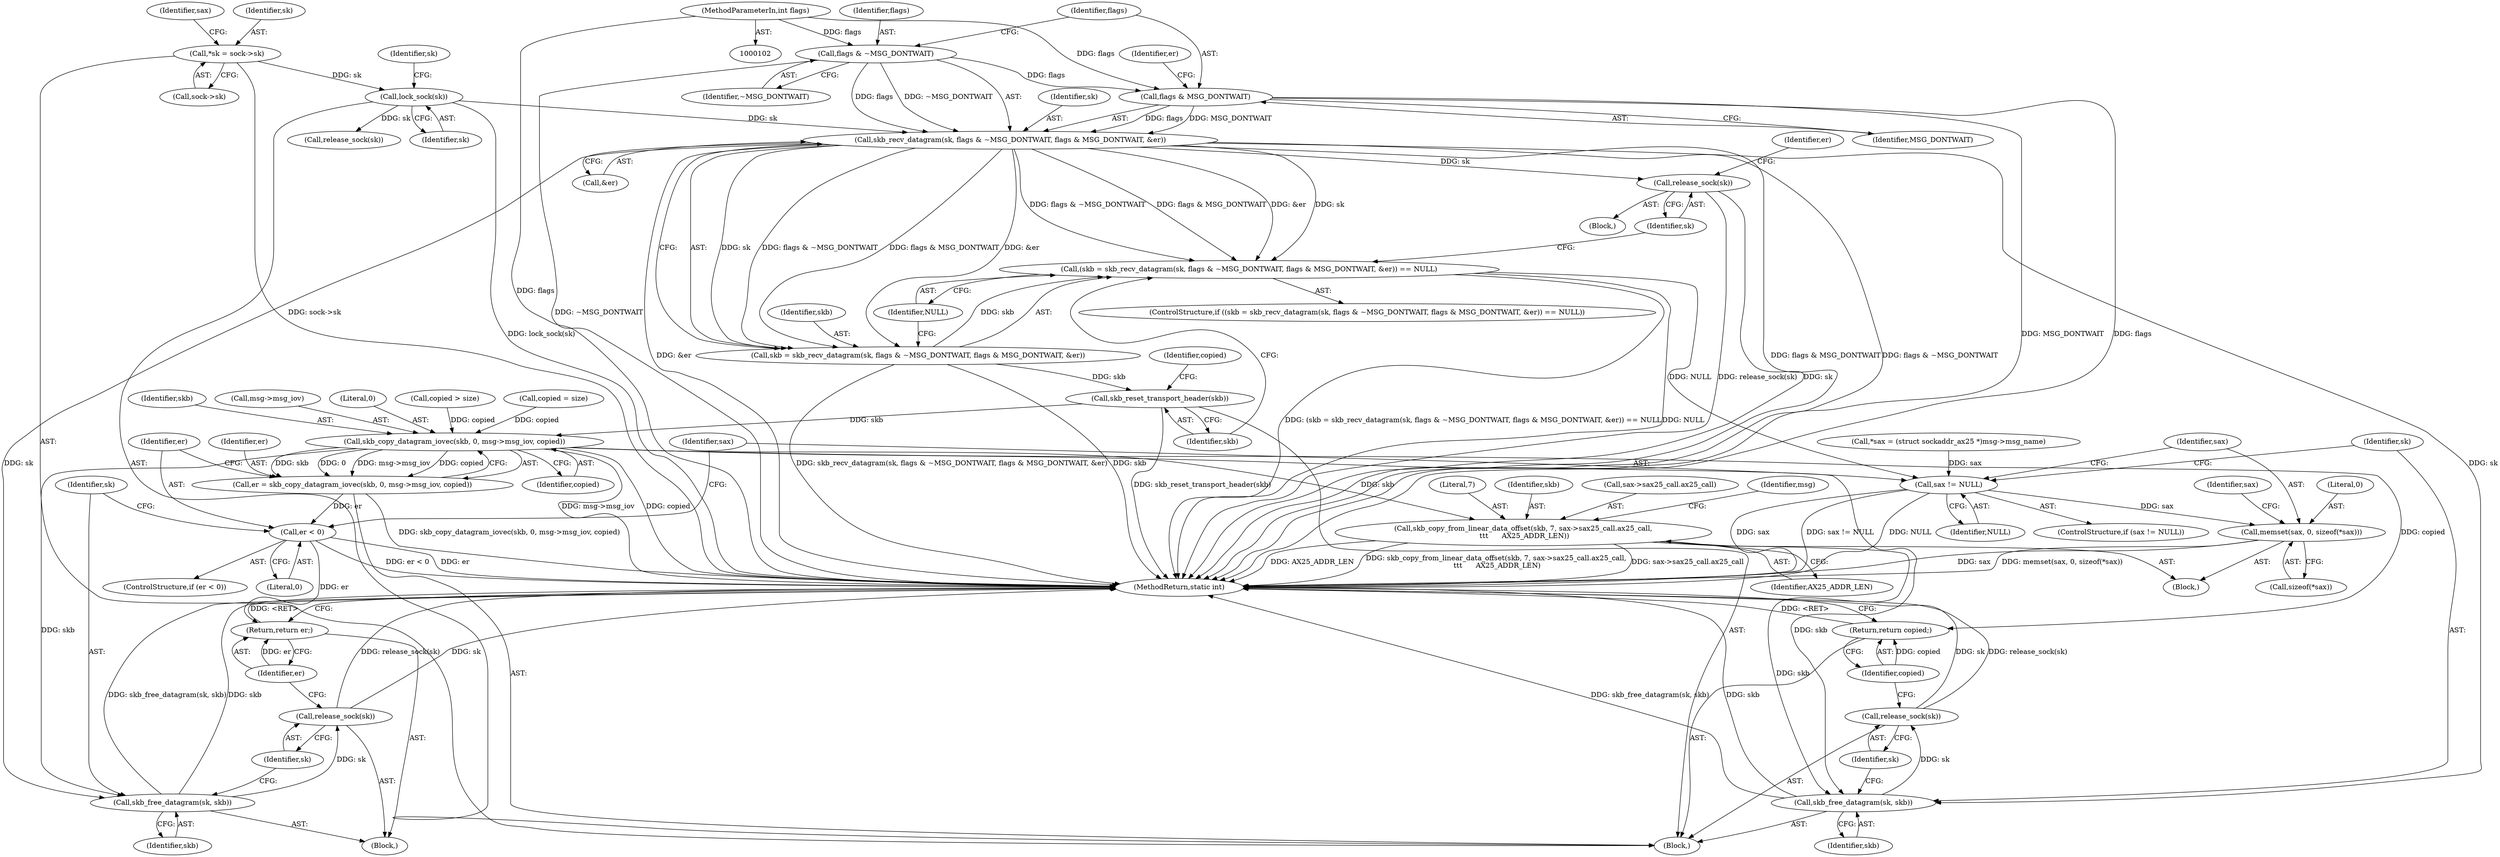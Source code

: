 digraph "0_linux_f3d3342602f8bcbf37d7c46641cb9bca7618eb1c_23@API" {
"1000144" [label="(Call,skb_recv_datagram(sk, flags & ~MSG_DONTWAIT, flags & MSG_DONTWAIT, &er))"];
"1000126" [label="(Call,lock_sock(sk))"];
"1000110" [label="(Call,*sk = sock->sk)"];
"1000146" [label="(Call,flags & ~MSG_DONTWAIT)"];
"1000107" [label="(MethodParameterIn,int flags)"];
"1000149" [label="(Call,flags & MSG_DONTWAIT)"];
"1000141" [label="(Call,(skb = skb_recv_datagram(sk, flags & ~MSG_DONTWAIT, flags & MSG_DONTWAIT, &er)) == NULL)"];
"1000202" [label="(Call,sax != NULL)"];
"1000206" [label="(Call,memset(sax, 0, sizeof(*sax)))"];
"1000142" [label="(Call,skb = skb_recv_datagram(sk, flags & ~MSG_DONTWAIT, flags & MSG_DONTWAIT, &er))"];
"1000160" [label="(Call,skb_reset_transport_header(skb))"];
"1000182" [label="(Call,skb_copy_datagram_iovec(skb, 0, msg->msg_iov, copied))"];
"1000180" [label="(Call,er = skb_copy_datagram_iovec(skb, 0, msg->msg_iov, copied))"];
"1000190" [label="(Call,er < 0)"];
"1000199" [label="(Return,return er;)"];
"1000194" [label="(Call,skb_free_datagram(sk, skb))"];
"1000197" [label="(Call,release_sock(sk))"];
"1000217" [label="(Call,skb_copy_from_linear_data_offset(skb, 7, sax->sax25_call.ax25_call,\n \t\t\t      AX25_ADDR_LEN))"];
"1000233" [label="(Call,skb_free_datagram(sk, skb))"];
"1000236" [label="(Call,release_sock(sk))"];
"1000238" [label="(Return,return copied;)"];
"1000156" [label="(Call,release_sock(sk))"];
"1000191" [label="(Identifier,er)"];
"1000140" [label="(ControlStructure,if ((skb = skb_recv_datagram(sk, flags & ~MSG_DONTWAIT, flags & MSG_DONTWAIT, &er)) == NULL))"];
"1000197" [label="(Call,release_sock(sk))"];
"1000146" [label="(Call,flags & ~MSG_DONTWAIT)"];
"1000112" [label="(Call,sock->sk)"];
"1000219" [label="(Literal,7)"];
"1000218" [label="(Identifier,skb)"];
"1000183" [label="(Identifier,skb)"];
"1000237" [label="(Identifier,sk)"];
"1000195" [label="(Identifier,sk)"];
"1000116" [label="(Call,*sax = (struct sockaddr_ax25 *)msg->msg_name)"];
"1000235" [label="(Identifier,skb)"];
"1000200" [label="(Identifier,er)"];
"1000194" [label="(Call,skb_free_datagram(sk, skb))"];
"1000126" [label="(Call,lock_sock(sk))"];
"1000152" [label="(Call,&er)"];
"1000144" [label="(Call,skb_recv_datagram(sk, flags & ~MSG_DONTWAIT, flags & MSG_DONTWAIT, &er))"];
"1000148" [label="(Identifier,~MSG_DONTWAIT)"];
"1000111" [label="(Identifier,sk)"];
"1000214" [label="(Identifier,sax)"];
"1000233" [label="(Call,skb_free_datagram(sk, skb))"];
"1000180" [label="(Call,er = skb_copy_datagram_iovec(skb, 0, msg->msg_iov, copied))"];
"1000206" [label="(Call,memset(sax, 0, sizeof(*sax)))"];
"1000160" [label="(Call,skb_reset_transport_header(skb))"];
"1000192" [label="(Literal,0)"];
"1000147" [label="(Identifier,flags)"];
"1000163" [label="(Identifier,copied)"];
"1000207" [label="(Identifier,sax)"];
"1000108" [label="(Block,)"];
"1000107" [label="(MethodParameterIn,int flags)"];
"1000205" [label="(Block,)"];
"1000198" [label="(Identifier,sk)"];
"1000225" [label="(Identifier,AX25_ADDR_LEN)"];
"1000208" [label="(Literal,0)"];
"1000154" [label="(Identifier,NULL)"];
"1000209" [label="(Call,sizeof(*sax))"];
"1000203" [label="(Identifier,sax)"];
"1000151" [label="(Identifier,MSG_DONTWAIT)"];
"1000110" [label="(Call,*sk = sock->sk)"];
"1000181" [label="(Identifier,er)"];
"1000193" [label="(Block,)"];
"1000131" [label="(Identifier,sk)"];
"1000150" [label="(Identifier,flags)"];
"1000190" [label="(Call,er < 0)"];
"1000199" [label="(Return,return er;)"];
"1000236" [label="(Call,release_sock(sk))"];
"1000240" [label="(MethodReturn,static int)"];
"1000149" [label="(Call,flags & MSG_DONTWAIT)"];
"1000153" [label="(Identifier,er)"];
"1000202" [label="(Call,sax != NULL)"];
"1000143" [label="(Identifier,skb)"];
"1000217" [label="(Call,skb_copy_from_linear_data_offset(skb, 7, sax->sax25_call.ax25_call,\n \t\t\t      AX25_ADDR_LEN))"];
"1000142" [label="(Call,skb = skb_recv_datagram(sk, flags & ~MSG_DONTWAIT, flags & MSG_DONTWAIT, &er))"];
"1000185" [label="(Call,msg->msg_iov)"];
"1000188" [label="(Identifier,copied)"];
"1000155" [label="(Block,)"];
"1000204" [label="(Identifier,NULL)"];
"1000220" [label="(Call,sax->sax25_call.ax25_call)"];
"1000135" [label="(Call,release_sock(sk))"];
"1000157" [label="(Identifier,sk)"];
"1000161" [label="(Identifier,skb)"];
"1000156" [label="(Call,release_sock(sk))"];
"1000201" [label="(ControlStructure,if (sax != NULL))"];
"1000228" [label="(Identifier,msg)"];
"1000239" [label="(Identifier,copied)"];
"1000184" [label="(Literal,0)"];
"1000127" [label="(Identifier,sk)"];
"1000234" [label="(Identifier,sk)"];
"1000238" [label="(Return,return copied;)"];
"1000189" [label="(ControlStructure,if (er < 0))"];
"1000196" [label="(Identifier,skb)"];
"1000141" [label="(Call,(skb = skb_recv_datagram(sk, flags & ~MSG_DONTWAIT, flags & MSG_DONTWAIT, &er)) == NULL)"];
"1000117" [label="(Identifier,sax)"];
"1000168" [label="(Call,copied > size)"];
"1000182" [label="(Call,skb_copy_datagram_iovec(skb, 0, msg->msg_iov, copied))"];
"1000159" [label="(Identifier,er)"];
"1000172" [label="(Call,copied = size)"];
"1000145" [label="(Identifier,sk)"];
"1000144" -> "1000142"  [label="AST: "];
"1000144" -> "1000152"  [label="CFG: "];
"1000145" -> "1000144"  [label="AST: "];
"1000146" -> "1000144"  [label="AST: "];
"1000149" -> "1000144"  [label="AST: "];
"1000152" -> "1000144"  [label="AST: "];
"1000142" -> "1000144"  [label="CFG: "];
"1000144" -> "1000240"  [label="DDG: &er"];
"1000144" -> "1000240"  [label="DDG: flags & MSG_DONTWAIT"];
"1000144" -> "1000240"  [label="DDG: flags & ~MSG_DONTWAIT"];
"1000144" -> "1000141"  [label="DDG: sk"];
"1000144" -> "1000141"  [label="DDG: flags & ~MSG_DONTWAIT"];
"1000144" -> "1000141"  [label="DDG: flags & MSG_DONTWAIT"];
"1000144" -> "1000141"  [label="DDG: &er"];
"1000144" -> "1000142"  [label="DDG: sk"];
"1000144" -> "1000142"  [label="DDG: flags & ~MSG_DONTWAIT"];
"1000144" -> "1000142"  [label="DDG: flags & MSG_DONTWAIT"];
"1000144" -> "1000142"  [label="DDG: &er"];
"1000126" -> "1000144"  [label="DDG: sk"];
"1000146" -> "1000144"  [label="DDG: flags"];
"1000146" -> "1000144"  [label="DDG: ~MSG_DONTWAIT"];
"1000149" -> "1000144"  [label="DDG: flags"];
"1000149" -> "1000144"  [label="DDG: MSG_DONTWAIT"];
"1000144" -> "1000156"  [label="DDG: sk"];
"1000144" -> "1000194"  [label="DDG: sk"];
"1000144" -> "1000233"  [label="DDG: sk"];
"1000126" -> "1000108"  [label="AST: "];
"1000126" -> "1000127"  [label="CFG: "];
"1000127" -> "1000126"  [label="AST: "];
"1000131" -> "1000126"  [label="CFG: "];
"1000126" -> "1000240"  [label="DDG: lock_sock(sk)"];
"1000110" -> "1000126"  [label="DDG: sk"];
"1000126" -> "1000135"  [label="DDG: sk"];
"1000110" -> "1000108"  [label="AST: "];
"1000110" -> "1000112"  [label="CFG: "];
"1000111" -> "1000110"  [label="AST: "];
"1000112" -> "1000110"  [label="AST: "];
"1000117" -> "1000110"  [label="CFG: "];
"1000110" -> "1000240"  [label="DDG: sock->sk"];
"1000146" -> "1000148"  [label="CFG: "];
"1000147" -> "1000146"  [label="AST: "];
"1000148" -> "1000146"  [label="AST: "];
"1000150" -> "1000146"  [label="CFG: "];
"1000146" -> "1000240"  [label="DDG: ~MSG_DONTWAIT"];
"1000107" -> "1000146"  [label="DDG: flags"];
"1000146" -> "1000149"  [label="DDG: flags"];
"1000107" -> "1000102"  [label="AST: "];
"1000107" -> "1000240"  [label="DDG: flags"];
"1000107" -> "1000149"  [label="DDG: flags"];
"1000149" -> "1000151"  [label="CFG: "];
"1000150" -> "1000149"  [label="AST: "];
"1000151" -> "1000149"  [label="AST: "];
"1000153" -> "1000149"  [label="CFG: "];
"1000149" -> "1000240"  [label="DDG: MSG_DONTWAIT"];
"1000149" -> "1000240"  [label="DDG: flags"];
"1000141" -> "1000140"  [label="AST: "];
"1000141" -> "1000154"  [label="CFG: "];
"1000142" -> "1000141"  [label="AST: "];
"1000154" -> "1000141"  [label="AST: "];
"1000157" -> "1000141"  [label="CFG: "];
"1000161" -> "1000141"  [label="CFG: "];
"1000141" -> "1000240"  [label="DDG: (skb = skb_recv_datagram(sk, flags & ~MSG_DONTWAIT, flags & MSG_DONTWAIT, &er)) == NULL"];
"1000141" -> "1000240"  [label="DDG: NULL"];
"1000142" -> "1000141"  [label="DDG: skb"];
"1000141" -> "1000202"  [label="DDG: NULL"];
"1000202" -> "1000201"  [label="AST: "];
"1000202" -> "1000204"  [label="CFG: "];
"1000203" -> "1000202"  [label="AST: "];
"1000204" -> "1000202"  [label="AST: "];
"1000207" -> "1000202"  [label="CFG: "];
"1000234" -> "1000202"  [label="CFG: "];
"1000202" -> "1000240"  [label="DDG: sax"];
"1000202" -> "1000240"  [label="DDG: sax != NULL"];
"1000202" -> "1000240"  [label="DDG: NULL"];
"1000116" -> "1000202"  [label="DDG: sax"];
"1000202" -> "1000206"  [label="DDG: sax"];
"1000206" -> "1000205"  [label="AST: "];
"1000206" -> "1000209"  [label="CFG: "];
"1000207" -> "1000206"  [label="AST: "];
"1000208" -> "1000206"  [label="AST: "];
"1000209" -> "1000206"  [label="AST: "];
"1000214" -> "1000206"  [label="CFG: "];
"1000206" -> "1000240"  [label="DDG: sax"];
"1000206" -> "1000240"  [label="DDG: memset(sax, 0, sizeof(*sax))"];
"1000143" -> "1000142"  [label="AST: "];
"1000154" -> "1000142"  [label="CFG: "];
"1000142" -> "1000240"  [label="DDG: skb_recv_datagram(sk, flags & ~MSG_DONTWAIT, flags & MSG_DONTWAIT, &er)"];
"1000142" -> "1000240"  [label="DDG: skb"];
"1000142" -> "1000160"  [label="DDG: skb"];
"1000160" -> "1000108"  [label="AST: "];
"1000160" -> "1000161"  [label="CFG: "];
"1000161" -> "1000160"  [label="AST: "];
"1000163" -> "1000160"  [label="CFG: "];
"1000160" -> "1000240"  [label="DDG: skb_reset_transport_header(skb)"];
"1000160" -> "1000182"  [label="DDG: skb"];
"1000182" -> "1000180"  [label="AST: "];
"1000182" -> "1000188"  [label="CFG: "];
"1000183" -> "1000182"  [label="AST: "];
"1000184" -> "1000182"  [label="AST: "];
"1000185" -> "1000182"  [label="AST: "];
"1000188" -> "1000182"  [label="AST: "];
"1000180" -> "1000182"  [label="CFG: "];
"1000182" -> "1000240"  [label="DDG: msg->msg_iov"];
"1000182" -> "1000240"  [label="DDG: copied"];
"1000182" -> "1000180"  [label="DDG: skb"];
"1000182" -> "1000180"  [label="DDG: 0"];
"1000182" -> "1000180"  [label="DDG: msg->msg_iov"];
"1000182" -> "1000180"  [label="DDG: copied"];
"1000168" -> "1000182"  [label="DDG: copied"];
"1000172" -> "1000182"  [label="DDG: copied"];
"1000182" -> "1000194"  [label="DDG: skb"];
"1000182" -> "1000217"  [label="DDG: skb"];
"1000182" -> "1000233"  [label="DDG: skb"];
"1000182" -> "1000238"  [label="DDG: copied"];
"1000180" -> "1000108"  [label="AST: "];
"1000181" -> "1000180"  [label="AST: "];
"1000191" -> "1000180"  [label="CFG: "];
"1000180" -> "1000240"  [label="DDG: skb_copy_datagram_iovec(skb, 0, msg->msg_iov, copied)"];
"1000180" -> "1000190"  [label="DDG: er"];
"1000190" -> "1000189"  [label="AST: "];
"1000190" -> "1000192"  [label="CFG: "];
"1000191" -> "1000190"  [label="AST: "];
"1000192" -> "1000190"  [label="AST: "];
"1000195" -> "1000190"  [label="CFG: "];
"1000203" -> "1000190"  [label="CFG: "];
"1000190" -> "1000240"  [label="DDG: er < 0"];
"1000190" -> "1000240"  [label="DDG: er"];
"1000190" -> "1000199"  [label="DDG: er"];
"1000199" -> "1000193"  [label="AST: "];
"1000199" -> "1000200"  [label="CFG: "];
"1000200" -> "1000199"  [label="AST: "];
"1000240" -> "1000199"  [label="CFG: "];
"1000199" -> "1000240"  [label="DDG: <RET>"];
"1000200" -> "1000199"  [label="DDG: er"];
"1000194" -> "1000193"  [label="AST: "];
"1000194" -> "1000196"  [label="CFG: "];
"1000195" -> "1000194"  [label="AST: "];
"1000196" -> "1000194"  [label="AST: "];
"1000198" -> "1000194"  [label="CFG: "];
"1000194" -> "1000240"  [label="DDG: skb_free_datagram(sk, skb)"];
"1000194" -> "1000240"  [label="DDG: skb"];
"1000194" -> "1000197"  [label="DDG: sk"];
"1000197" -> "1000193"  [label="AST: "];
"1000197" -> "1000198"  [label="CFG: "];
"1000198" -> "1000197"  [label="AST: "];
"1000200" -> "1000197"  [label="CFG: "];
"1000197" -> "1000240"  [label="DDG: release_sock(sk)"];
"1000197" -> "1000240"  [label="DDG: sk"];
"1000217" -> "1000205"  [label="AST: "];
"1000217" -> "1000225"  [label="CFG: "];
"1000218" -> "1000217"  [label="AST: "];
"1000219" -> "1000217"  [label="AST: "];
"1000220" -> "1000217"  [label="AST: "];
"1000225" -> "1000217"  [label="AST: "];
"1000228" -> "1000217"  [label="CFG: "];
"1000217" -> "1000240"  [label="DDG: AX25_ADDR_LEN"];
"1000217" -> "1000240"  [label="DDG: skb_copy_from_linear_data_offset(skb, 7, sax->sax25_call.ax25_call,\n \t\t\t      AX25_ADDR_LEN)"];
"1000217" -> "1000240"  [label="DDG: sax->sax25_call.ax25_call"];
"1000217" -> "1000233"  [label="DDG: skb"];
"1000233" -> "1000108"  [label="AST: "];
"1000233" -> "1000235"  [label="CFG: "];
"1000234" -> "1000233"  [label="AST: "];
"1000235" -> "1000233"  [label="AST: "];
"1000237" -> "1000233"  [label="CFG: "];
"1000233" -> "1000240"  [label="DDG: skb_free_datagram(sk, skb)"];
"1000233" -> "1000240"  [label="DDG: skb"];
"1000233" -> "1000236"  [label="DDG: sk"];
"1000236" -> "1000108"  [label="AST: "];
"1000236" -> "1000237"  [label="CFG: "];
"1000237" -> "1000236"  [label="AST: "];
"1000239" -> "1000236"  [label="CFG: "];
"1000236" -> "1000240"  [label="DDG: sk"];
"1000236" -> "1000240"  [label="DDG: release_sock(sk)"];
"1000238" -> "1000108"  [label="AST: "];
"1000238" -> "1000239"  [label="CFG: "];
"1000239" -> "1000238"  [label="AST: "];
"1000240" -> "1000238"  [label="CFG: "];
"1000238" -> "1000240"  [label="DDG: <RET>"];
"1000239" -> "1000238"  [label="DDG: copied"];
"1000156" -> "1000155"  [label="AST: "];
"1000156" -> "1000157"  [label="CFG: "];
"1000157" -> "1000156"  [label="AST: "];
"1000159" -> "1000156"  [label="CFG: "];
"1000156" -> "1000240"  [label="DDG: sk"];
"1000156" -> "1000240"  [label="DDG: release_sock(sk)"];
}
